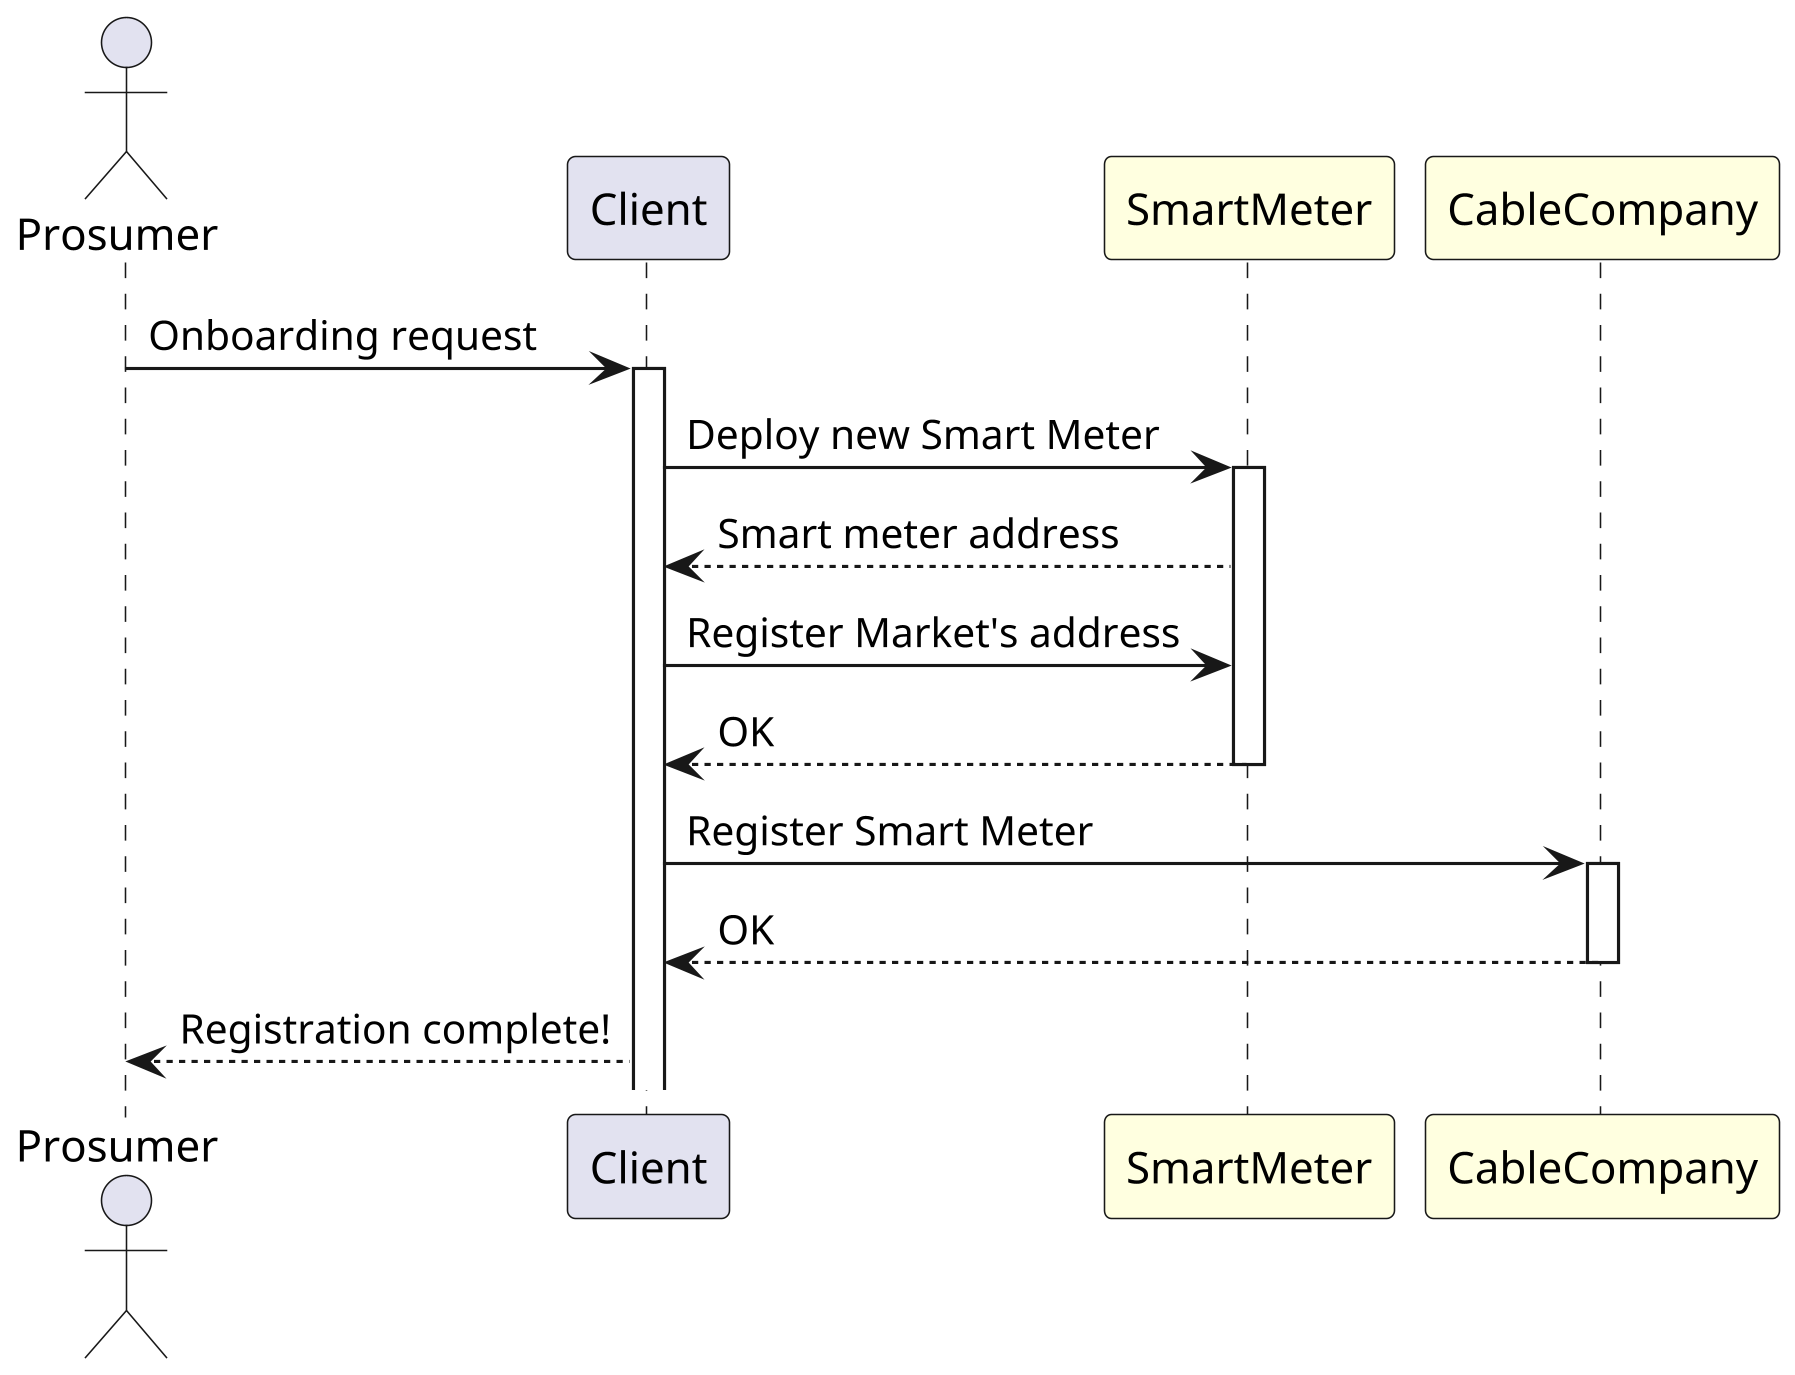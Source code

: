 @startuml Onboarding
actor Prosumer
participant Client
participant SmartMeter #LightYellow
participant CableCompany #LightYellow

skinparam dpi 300

Prosumer -> Client ++: Onboarding request
Client -> SmartMeter ++: Deploy new Smart Meter
SmartMeter --> Client: Smart meter address
Client -> SmartMeter: Register Market's address
SmartMeter --> Client --: OK
Client -> CableCompany ++: Register Smart Meter
CableCompany --> Client --: OK
Client --> Prosumer: Registration complete!

@enduml

